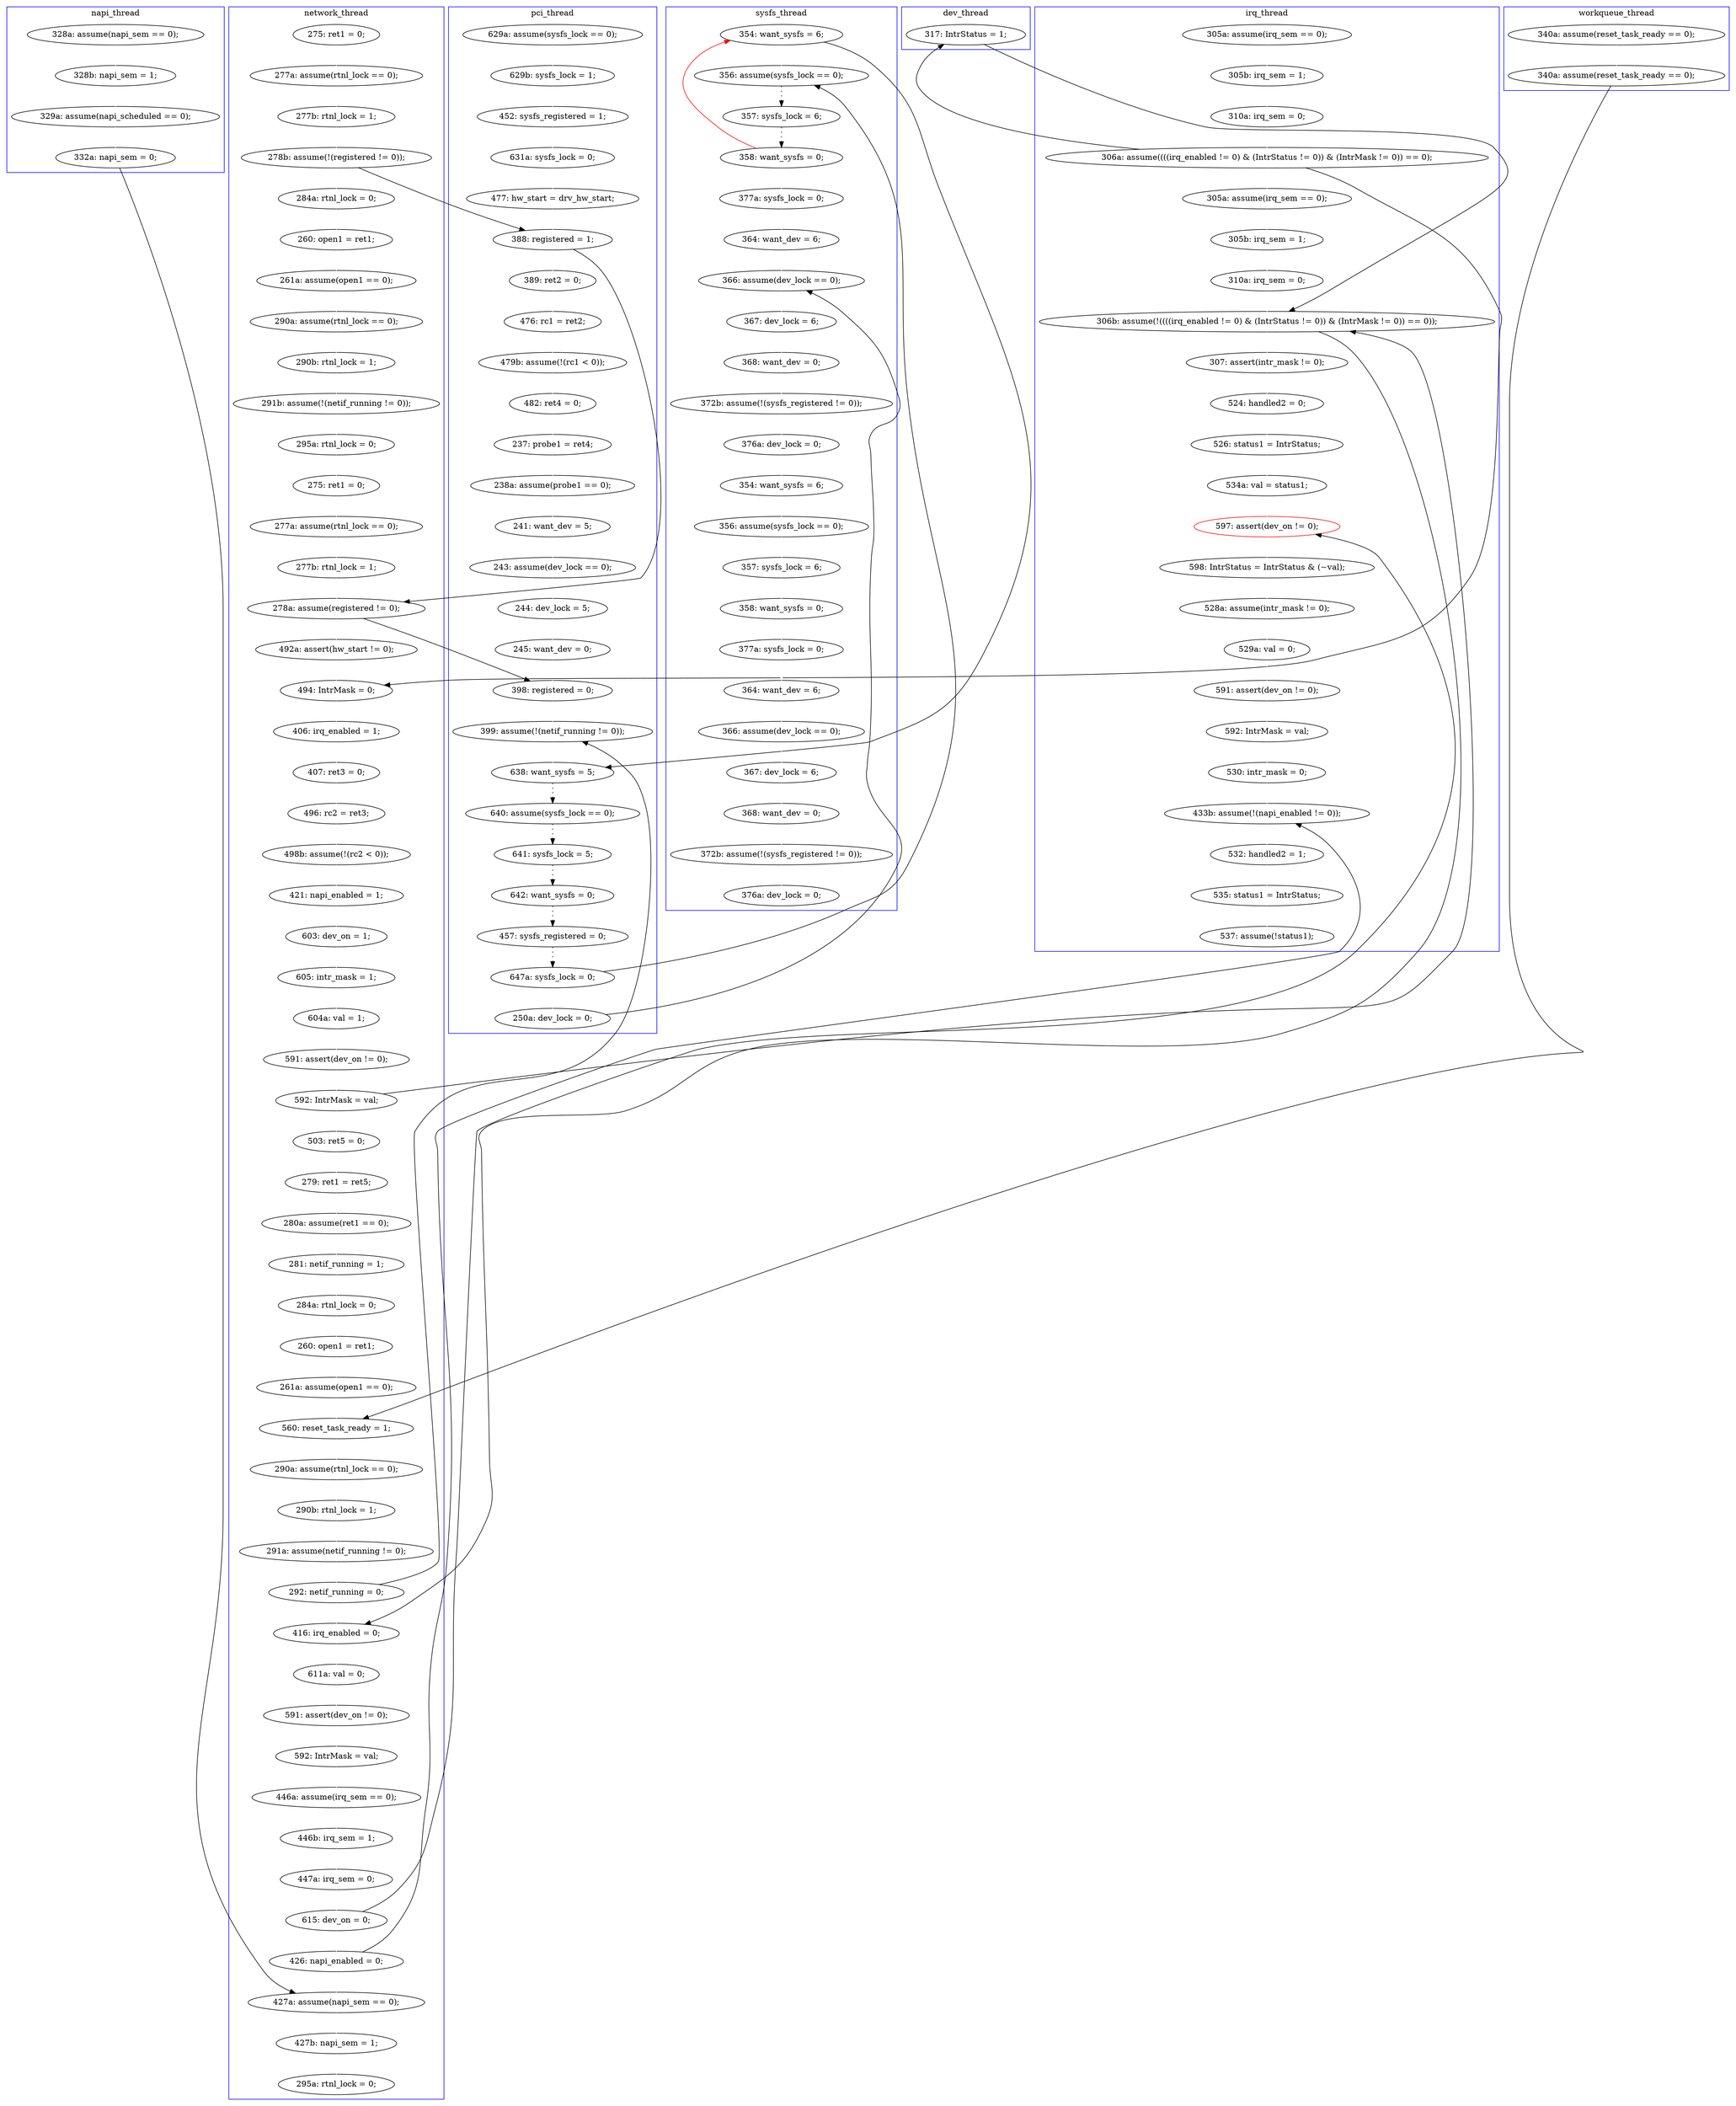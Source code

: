 digraph Counterexample {
	234 -> 236 [color = white, style = solid]
	204 -> 208 [color = white, style = solid]
	59 -> 83 [color = white, style = solid]
	302 -> 305 [color = white, style = solid]
	148 -> 190 [color = white, style = solid]
	72 -> 75 [color = white, style = solid]
	157 -> 161 [color = white, style = solid]
	51 -> 53 [color = white, style = solid]
	127 -> 130 [color = white, style = solid]
	71 -> 72 [color = white, style = solid]
	44 -> 142 [color = black, style = solid, constraint = false]
	114 -> 120 [color = white, style = solid]
	83 -> 189 [color = black, style = solid, constraint = false]
	68 -> 70 [color = white, style = solid]
	264 -> 269 [color = black, style = solid, constraint = false]
	146 -> 147 [color = white, style = solid]
	258 -> 259 [color = white, style = solid]
	250 -> 255 [color = white, style = solid]
	93 -> 99 [color = white, style = solid]
	99 -> 110 [color = white, style = solid]
	39 -> 41 [color = white, style = solid]
	118 -> 198 [color = white, style = solid]
	254 -> 264 [color = black, style = dotted]
	232 -> 234 [color = white, style = solid]
	152 -> 153 [color = white, style = solid]
	268 -> 275 [color = white, style = solid]
	224 -> 228 [color = white, style = solid]
	53 -> 78 [color = white, style = solid]
	125 -> 132 [color = black, style = solid, constraint = false]
	132 -> 190 [color = black, style = solid, constraint = false]
	161 -> 165 [color = white, style = solid]
	230 -> 252 [color = white, style = solid]
	29 -> 30 [color = white, style = solid]
	240 -> 249 [color = white, style = solid]
	243 -> 244 [color = black, style = dotted]
	245 -> 254 [color = black, style = dotted]
	167 -> 169 [color = white, style = solid]
	46 -> 114 [color = white, style = solid]
	137 -> 142 [color = white, style = solid]
	241 -> 243 [color = black, style = dotted]
	289 -> 293 [color = white, style = solid]
	249 -> 250 [color = white, style = solid]
	171 -> 198 [color = black, style = solid, constraint = false]
	252 -> 258 [color = white, style = solid]
	259 -> 292 [color = white, style = solid]
	117 -> 118 [color = white, style = solid]
	112 -> 132 [color = white, style = solid]
	208 -> 210 [color = white, style = solid]
	120 -> 125 [color = white, style = solid]
	286 -> 289 [color = white, style = solid]
	305 -> 307 [color = white, style = solid]
	270 -> 271 [color = black, style = dotted]
	174 -> 175 [color = white, style = solid]
	277 -> 313 [color = white, style = solid]
	184 -> 189 [color = white, style = solid]
	125 -> 126 [color = white, style = solid]
	273 -> 280 [color = white, style = solid]
	70 -> 125 [color = black, style = solid, constraint = false]
	228 -> 230 [color = white, style = solid]
	165 -> 166 [color = white, style = solid]
	282 -> 283 [color = white, style = solid]
	179 -> 180 [color = white, style = solid]
	230 -> 238 [color = black, style = solid, constraint = false]
	147 -> 148 [color = white, style = solid]
	199 -> 212 [color = black, style = solid, constraint = false]
	236 -> 238 [color = white, style = solid]
	262 -> 268 [color = white, style = solid]
	210 -> 214 [color = white, style = solid]
	96 -> 198 [color = black, style = solid, constraint = false]
	142 -> 152 [color = white, style = solid]
	301 -> 302 [color = white, style = solid]
	264 -> 279 [color = white, style = solid]
	67 -> 68 [color = white, style = solid]
	180 -> 181 [color = white, style = solid]
	171 -> 174 [color = white, style = solid]
	212 -> 241 [color = white, style = solid]
	110 -> 111 [color = white, style = solid]
	195 -> 197 [color = white, style = solid]
	190 -> 212 [color = white, style = solid]
	111 -> 112 [color = white, style = solid]
	75 -> 89 [color = white, style = solid]
	38 -> 39 [color = white, style = solid]
	132 -> 137 [color = white, style = solid]
	44 -> 116 [color = white, style = solid]
	41 -> 44 [color = white, style = solid]
	178 -> 179 [color = white, style = solid]
	50 -> 51 [color = white, style = solid]
	280 -> 281 [color = white, style = solid]
	271 -> 106 [color = red, style = solid, constraint = false]
	300 -> 301 [color = white, style = solid]
	199 -> 204 [color = white, style = solid]
	296 -> 298 [color = white, style = solid]
	279 -> 281 [color = black, style = solid, constraint = false]
	275 -> 277 [color = white, style = solid]
	252 -> 268 [color = black, style = solid, constraint = false]
	90 -> 93 [color = white, style = solid]
	293 -> 294 [color = white, style = solid]
	70 -> 71 [color = white, style = solid]
	106 -> 241 [color = black, style = solid, constraint = false]
	130 -> 131 [color = white, style = solid]
	198 -> 204 [color = black, style = solid, constraint = false]
	153 -> 154 [color = white, style = solid]
	166 -> 167 [color = white, style = solid]
	271 -> 273 [color = white, style = solid]
	194 -> 195 [color = white, style = solid]
	141 -> 143 [color = white, style = solid]
	66 -> 67 [color = white, style = solid]
	223 -> 224 [color = white, style = solid]
	106 -> 269 [color = white, style = solid]
	198 -> 219 [color = white, style = solid]
	30 -> 46 [color = white, style = solid]
	154 -> 157 [color = white, style = solid]
	255 -> 257 [color = white, style = solid]
	283 -> 285 [color = white, style = solid]
	285 -> 286 [color = white, style = solid]
	89 -> 90 [color = white, style = solid]
	126 -> 127 [color = white, style = solid]
	175 -> 178 [color = white, style = solid]
	169 -> 171 [color = white, style = solid]
	138 -> 141 [color = white, style = solid]
	78 -> 258 [color = black, style = solid, constraint = false]
	131 -> 138 [color = white, style = solid]
	219 -> 232 [color = white, style = solid]
	44 -> 96 [color = black, style = solid, constraint = false]
	281 -> 282 [color = white, style = solid]
	298 -> 300 [color = white, style = solid]
	238 -> 240 [color = white, style = solid]
	214 -> 223 [color = white, style = solid]
	269 -> 270 [color = black, style = dotted]
	244 -> 245 [color = black, style = dotted]
	181 -> 184 [color = white, style = solid]
	257 -> 262 [color = white, style = solid]
	294 -> 295 [color = white, style = solid]
	189 -> 194 [color = white, style = solid]
	295 -> 296 [color = white, style = solid]
	197 -> 199 [color = white, style = solid]
	116 -> 117 [color = white, style = solid]
	143 -> 146 [color = white, style = solid]
	subgraph cluster7 {
		label = dev_thread
		color = blue
		96  [label = "317: IntrStatus = 1;"]
	}
	subgraph cluster5 {
		label = workqueue_thread
		color = blue
		83  [label = "340a: assume(reset_task_ready == 0);"]
		59  [label = "340a: assume(reset_task_ready == 0);"]
	}
	subgraph cluster3 {
		label = irq_thread
		color = blue
		219  [label = "307: assert(intr_mask != 0);"]
		249  [label = "528a: assume(intr_mask != 0);"]
		234  [label = "526: status1 = IntrStatus;"]
		236  [label = "534a: val = status1;"]
		250  [label = "529a: val = 0;"]
		38  [label = "305a: assume(irq_sem == 0);"]
		268  [label = "433b: assume(!(napi_enabled != 0));"]
		275  [label = "532: handled2 = 1;"]
		41  [label = "310a: irq_sem = 0;"]
		198  [label = "306b: assume(!((((irq_enabled != 0) & (IntrStatus != 0)) & (IntrMask != 0)) == 0));"]
		232  [label = "524: handled2 = 0;"]
		257  [label = "592: IntrMask = val;"]
		238  [label = "597: assert(dev_on != 0);", color = red]
		262  [label = "530: intr_mask = 0;"]
		255  [label = "591: assert(dev_on != 0);"]
		313  [label = "537: assume(!status1);"]
		240  [label = "598: IntrStatus = IntrStatus & (~val);"]
		116  [label = "305a: assume(irq_sem == 0);"]
		118  [label = "310a: irq_sem = 0;"]
		117  [label = "305b: irq_sem = 1;"]
		44  [label = "306a: assume((((irq_enabled != 0) & (IntrStatus != 0)) & (IntrMask != 0)) == 0);"]
		39  [label = "305b: irq_sem = 1;"]
		277  [label = "535: status1 = IntrStatus;"]
	}
	subgraph cluster6 {
		label = sysfs_thread
		color = blue
		298  [label = "364: want_dev = 6;"]
		294  [label = "357: sysfs_lock = 6;"]
		281  [label = "366: assume(dev_lock == 0);"]
		270  [label = "357: sysfs_lock = 6;"]
		283  [label = "368: want_dev = 0;"]
		305  [label = "372b: assume(!(sysfs_registered != 0));"]
		273  [label = "377a: sysfs_lock = 0;"]
		302  [label = "368: want_dev = 0;"]
		280  [label = "364: want_dev = 6;"]
		296  [label = "377a: sysfs_lock = 0;"]
		271  [label = "358: want_sysfs = 0;"]
		269  [label = "356: assume(sysfs_lock == 0);"]
		295  [label = "358: want_sysfs = 0;"]
		293  [label = "356: assume(sysfs_lock == 0);"]
		286  [label = "376a: dev_lock = 0;"]
		300  [label = "366: assume(dev_lock == 0);"]
		301  [label = "367: dev_lock = 6;"]
		282  [label = "367: dev_lock = 6;"]
		307  [label = "376a: dev_lock = 0;"]
		106  [label = "354: want_sysfs = 6;"]
		289  [label = "354: want_sysfs = 6;"]
		285  [label = "372b: assume(!(sysfs_registered != 0));"]
	}
	subgraph cluster4 {
		label = napi_thread
		color = blue
		51  [label = "328b: napi_sem = 1;"]
		53  [label = "329a: assume(napi_scheduled == 0);"]
		78  [label = "332a: napi_sem = 0;"]
		50  [label = "328a: assume(napi_sem == 0);"]
	}
	subgraph cluster1 {
		label = pci_thread
		color = blue
		46  [label = "452: sysfs_registered = 1;"]
		279  [label = "250a: dev_lock = 0;"]
		138  [label = "237: probe1 = ret4;"]
		243  [label = "640: assume(sysfs_lock == 0);"]
		114  [label = "631a: sysfs_lock = 0;"]
		126  [label = "389: ret2 = 0;"]
		120  [label = "477: hw_start = drv_hw_start;"]
		130  [label = "479b: assume(!(rc1 < 0));"]
		147  [label = "244: dev_lock = 5;"]
		127  [label = "476: rc1 = ret2;"]
		146  [label = "243: assume(dev_lock == 0);"]
		244  [label = "641: sysfs_lock = 5;"]
		190  [label = "398: registered = 0;"]
		131  [label = "482: ret4 = 0;"]
		264  [label = "647a: sysfs_lock = 0;"]
		245  [label = "642: want_sysfs = 0;"]
		148  [label = "245: want_dev = 0;"]
		254  [label = "457: sysfs_registered = 0;"]
		241  [label = "638: want_sysfs = 5;"]
		29  [label = "629a: assume(sysfs_lock == 0);"]
		141  [label = "238a: assume(probe1 == 0);"]
		30  [label = "629b: sysfs_lock = 1;"]
		143  [label = "241: want_dev = 5;"]
		125  [label = "388: registered = 1;"]
		212  [label = "399: assume(!(netif_running != 0));"]
	}
	subgraph cluster2 {
		label = network_thread
		color = blue
		171  [label = "592: IntrMask = val;"]
		112  [label = "277b: rtnl_lock = 1;"]
		189  [label = "560: reset_task_ready = 1;"]
		71  [label = "284a: rtnl_lock = 0;"]
		174  [label = "503: ret5 = 0;"]
		224  [label = "446b: irq_sem = 1;"]
		93  [label = "291b: assume(!(netif_running != 0));"]
		178  [label = "280a: assume(ret1 == 0);"]
		153  [label = "407: ret3 = 0;"]
		195  [label = "290b: rtnl_lock = 1;"]
		70  [label = "278b: assume(!(registered != 0));"]
		210  [label = "591: assert(dev_on != 0);"]
		111  [label = "277a: assume(rtnl_lock == 0);"]
		223  [label = "446a: assume(irq_sem == 0);"]
		75  [label = "261a: assume(open1 == 0);"]
		228  [label = "447a: irq_sem = 0;"]
		157  [label = "498b: assume(!(rc2 < 0));"]
		259  [label = "427b: napi_sem = 1;"]
		181  [label = "260: open1 = ret1;"]
		165  [label = "603: dev_on = 1;"]
		90  [label = "290b: rtnl_lock = 1;"]
		99  [label = "295a: rtnl_lock = 0;"]
		152  [label = "406: irq_enabled = 1;"]
		166  [label = "605: intr_mask = 1;"]
		167  [label = "604a: val = 1;"]
		67  [label = "277a: assume(rtnl_lock == 0);"]
		258  [label = "427a: assume(napi_sem == 0);"]
		169  [label = "591: assert(dev_on != 0);"]
		214  [label = "592: IntrMask = val;"]
		132  [label = "278a: assume(registered != 0);"]
		66  [label = "275: ret1 = 0;"]
		89  [label = "290a: assume(rtnl_lock == 0);"]
		72  [label = "260: open1 = ret1;"]
		184  [label = "261a: assume(open1 == 0);"]
		252  [label = "426: napi_enabled = 0;"]
		142  [label = "494: IntrMask = 0;"]
		154  [label = "496: rc2 = ret3;"]
		204  [label = "416: irq_enabled = 0;"]
		292  [label = "295a: rtnl_lock = 0;"]
		68  [label = "277b: rtnl_lock = 1;"]
		208  [label = "611a: val = 0;"]
		197  [label = "291a: assume(netif_running != 0);"]
		161  [label = "421: napi_enabled = 1;"]
		175  [label = "279: ret1 = ret5;"]
		199  [label = "292: netif_running = 0;"]
		179  [label = "281: netif_running = 1;"]
		137  [label = "492a: assert(hw_start != 0);"]
		194  [label = "290a: assume(rtnl_lock == 0);"]
		230  [label = "615: dev_on = 0;"]
		110  [label = "275: ret1 = 0;"]
		180  [label = "284a: rtnl_lock = 0;"]
	}
}